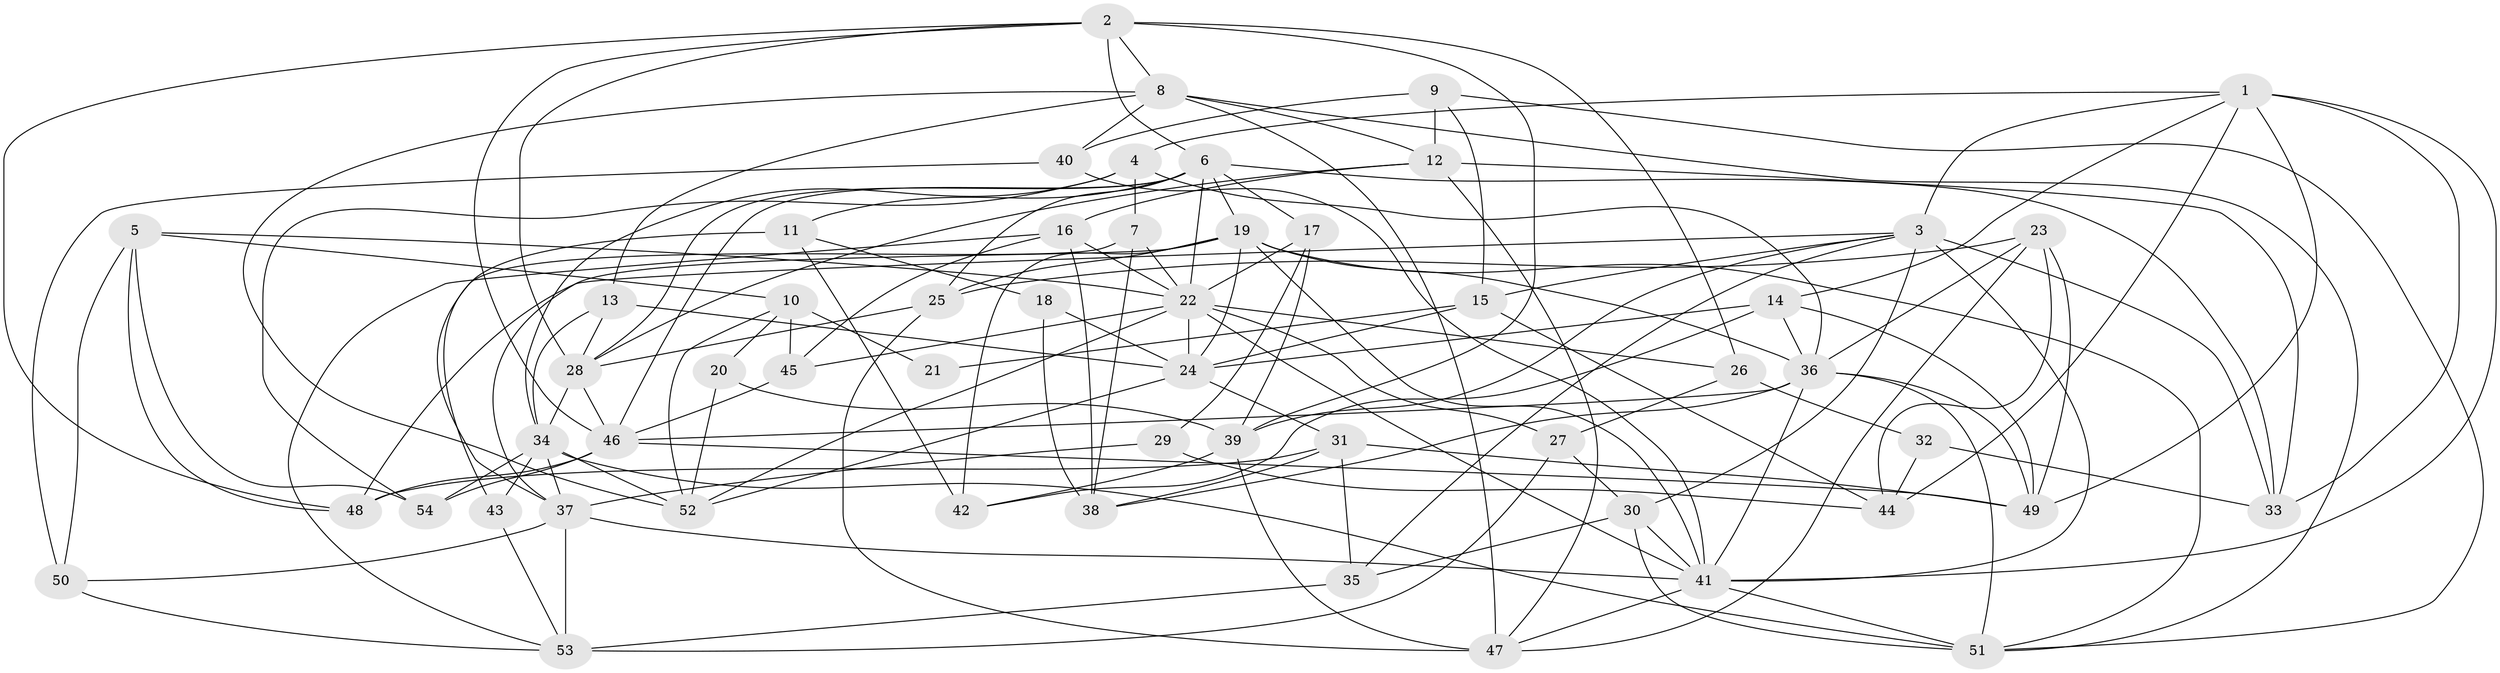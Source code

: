 // original degree distribution, {3: 0.32710280373831774, 4: 0.2803738317757009, 5: 0.1588785046728972, 7: 0.037383177570093455, 6: 0.08411214953271028, 2: 0.09345794392523364, 8: 0.018691588785046728}
// Generated by graph-tools (version 1.1) at 2025/02/03/09/25 03:02:11]
// undirected, 54 vertices, 148 edges
graph export_dot {
graph [start="1"]
  node [color=gray90,style=filled];
  1;
  2;
  3;
  4;
  5;
  6;
  7;
  8;
  9;
  10;
  11;
  12;
  13;
  14;
  15;
  16;
  17;
  18;
  19;
  20;
  21;
  22;
  23;
  24;
  25;
  26;
  27;
  28;
  29;
  30;
  31;
  32;
  33;
  34;
  35;
  36;
  37;
  38;
  39;
  40;
  41;
  42;
  43;
  44;
  45;
  46;
  47;
  48;
  49;
  50;
  51;
  52;
  53;
  54;
  1 -- 3 [weight=1.0];
  1 -- 4 [weight=1.0];
  1 -- 14 [weight=1.0];
  1 -- 33 [weight=1.0];
  1 -- 41 [weight=1.0];
  1 -- 44 [weight=1.0];
  1 -- 49 [weight=1.0];
  2 -- 6 [weight=1.0];
  2 -- 8 [weight=1.0];
  2 -- 26 [weight=1.0];
  2 -- 28 [weight=1.0];
  2 -- 39 [weight=1.0];
  2 -- 46 [weight=1.0];
  2 -- 48 [weight=1.0];
  3 -- 15 [weight=1.0];
  3 -- 30 [weight=1.0];
  3 -- 33 [weight=1.0];
  3 -- 35 [weight=1.0];
  3 -- 39 [weight=1.0];
  3 -- 41 [weight=1.0];
  3 -- 48 [weight=1.0];
  4 -- 7 [weight=1.0];
  4 -- 34 [weight=1.0];
  4 -- 36 [weight=1.0];
  4 -- 54 [weight=1.0];
  5 -- 10 [weight=1.0];
  5 -- 22 [weight=1.0];
  5 -- 48 [weight=1.0];
  5 -- 50 [weight=1.0];
  5 -- 54 [weight=1.0];
  6 -- 11 [weight=1.0];
  6 -- 17 [weight=1.0];
  6 -- 19 [weight=1.0];
  6 -- 22 [weight=1.0];
  6 -- 25 [weight=1.0];
  6 -- 28 [weight=1.0];
  6 -- 33 [weight=1.0];
  6 -- 46 [weight=1.0];
  7 -- 22 [weight=1.0];
  7 -- 38 [weight=1.0];
  7 -- 43 [weight=1.0];
  8 -- 12 [weight=1.0];
  8 -- 13 [weight=1.0];
  8 -- 40 [weight=1.0];
  8 -- 47 [weight=1.0];
  8 -- 51 [weight=1.0];
  8 -- 52 [weight=1.0];
  9 -- 12 [weight=1.0];
  9 -- 15 [weight=1.0];
  9 -- 40 [weight=2.0];
  9 -- 51 [weight=1.0];
  10 -- 20 [weight=1.0];
  10 -- 21 [weight=1.0];
  10 -- 45 [weight=1.0];
  10 -- 52 [weight=1.0];
  11 -- 18 [weight=1.0];
  11 -- 37 [weight=1.0];
  11 -- 42 [weight=1.0];
  12 -- 16 [weight=1.0];
  12 -- 28 [weight=1.0];
  12 -- 33 [weight=1.0];
  12 -- 47 [weight=1.0];
  13 -- 24 [weight=1.0];
  13 -- 28 [weight=1.0];
  13 -- 34 [weight=1.0];
  14 -- 24 [weight=1.0];
  14 -- 36 [weight=1.0];
  14 -- 42 [weight=1.0];
  14 -- 49 [weight=1.0];
  15 -- 21 [weight=1.0];
  15 -- 24 [weight=1.0];
  15 -- 44 [weight=1.0];
  16 -- 22 [weight=1.0];
  16 -- 38 [weight=1.0];
  16 -- 45 [weight=1.0];
  16 -- 53 [weight=1.0];
  17 -- 22 [weight=1.0];
  17 -- 29 [weight=1.0];
  17 -- 39 [weight=2.0];
  18 -- 24 [weight=1.0];
  18 -- 38 [weight=2.0];
  19 -- 24 [weight=1.0];
  19 -- 25 [weight=1.0];
  19 -- 36 [weight=1.0];
  19 -- 37 [weight=1.0];
  19 -- 41 [weight=1.0];
  19 -- 42 [weight=2.0];
  19 -- 51 [weight=1.0];
  20 -- 39 [weight=2.0];
  20 -- 52 [weight=1.0];
  22 -- 24 [weight=1.0];
  22 -- 26 [weight=2.0];
  22 -- 27 [weight=1.0];
  22 -- 41 [weight=1.0];
  22 -- 45 [weight=1.0];
  22 -- 52 [weight=1.0];
  23 -- 25 [weight=1.0];
  23 -- 36 [weight=1.0];
  23 -- 44 [weight=1.0];
  23 -- 47 [weight=1.0];
  23 -- 49 [weight=1.0];
  24 -- 31 [weight=1.0];
  24 -- 52 [weight=1.0];
  25 -- 28 [weight=1.0];
  25 -- 47 [weight=1.0];
  26 -- 27 [weight=1.0];
  26 -- 32 [weight=1.0];
  27 -- 30 [weight=1.0];
  27 -- 53 [weight=1.0];
  28 -- 34 [weight=1.0];
  28 -- 46 [weight=1.0];
  29 -- 37 [weight=1.0];
  29 -- 44 [weight=1.0];
  30 -- 35 [weight=1.0];
  30 -- 41 [weight=2.0];
  30 -- 51 [weight=1.0];
  31 -- 35 [weight=1.0];
  31 -- 38 [weight=1.0];
  31 -- 48 [weight=1.0];
  31 -- 49 [weight=1.0];
  32 -- 33 [weight=1.0];
  32 -- 44 [weight=1.0];
  34 -- 37 [weight=1.0];
  34 -- 43 [weight=2.0];
  34 -- 51 [weight=1.0];
  34 -- 52 [weight=1.0];
  34 -- 54 [weight=1.0];
  35 -- 53 [weight=1.0];
  36 -- 38 [weight=1.0];
  36 -- 41 [weight=2.0];
  36 -- 46 [weight=1.0];
  36 -- 49 [weight=1.0];
  36 -- 51 [weight=1.0];
  37 -- 41 [weight=1.0];
  37 -- 50 [weight=1.0];
  37 -- 53 [weight=2.0];
  39 -- 42 [weight=1.0];
  39 -- 47 [weight=1.0];
  40 -- 41 [weight=1.0];
  40 -- 50 [weight=1.0];
  41 -- 47 [weight=1.0];
  41 -- 51 [weight=1.0];
  43 -- 53 [weight=1.0];
  45 -- 46 [weight=1.0];
  46 -- 48 [weight=1.0];
  46 -- 49 [weight=2.0];
  46 -- 54 [weight=1.0];
  50 -- 53 [weight=1.0];
}
